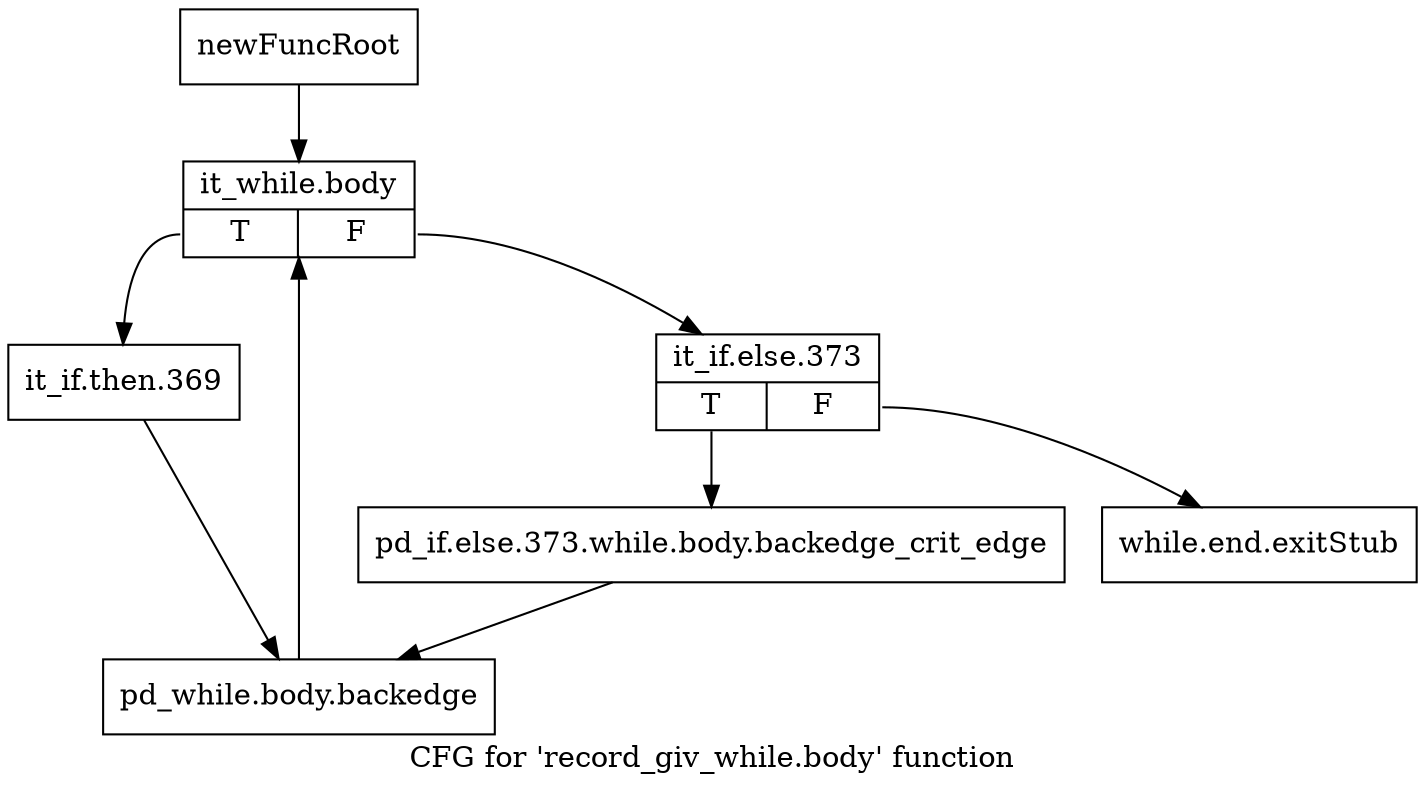 digraph "CFG for 'record_giv_while.body' function" {
	label="CFG for 'record_giv_while.body' function";

	Node0xb698a50 [shape=record,label="{newFuncRoot}"];
	Node0xb698a50 -> Node0xb698af0;
	Node0xb698aa0 [shape=record,label="{while.end.exitStub}"];
	Node0xb698af0 [shape=record,label="{it_while.body|{<s0>T|<s1>F}}"];
	Node0xb698af0:s0 -> Node0xb6a3730;
	Node0xb698af0:s1 -> Node0xb6a3690;
	Node0xb6a3690 [shape=record,label="{it_if.else.373|{<s0>T|<s1>F}}"];
	Node0xb6a3690:s0 -> Node0xb6a36e0;
	Node0xb6a3690:s1 -> Node0xb698aa0;
	Node0xb6a36e0 [shape=record,label="{pd_if.else.373.while.body.backedge_crit_edge}"];
	Node0xb6a36e0 -> Node0xb6a3780;
	Node0xb6a3730 [shape=record,label="{it_if.then.369}"];
	Node0xb6a3730 -> Node0xb6a3780;
	Node0xb6a3780 [shape=record,label="{pd_while.body.backedge}"];
	Node0xb6a3780 -> Node0xb698af0;
}
